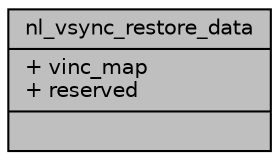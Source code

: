 digraph "nl_vsync_restore_data"
{
 // INTERACTIVE_SVG=YES
 // LATEX_PDF_SIZE
  bgcolor="transparent";
  edge [fontname="Helvetica",fontsize="10",labelfontname="Helvetica",labelfontsize="10"];
  node [fontname="Helvetica",fontsize="10",shape=record];
  Node1 [label="{nl_vsync_restore_data\n|+ vinc_map\l+ reserved\l|}",height=0.2,width=0.4,color="black", fillcolor="grey75", style="filled", fontcolor="black",tooltip=" "];
}
